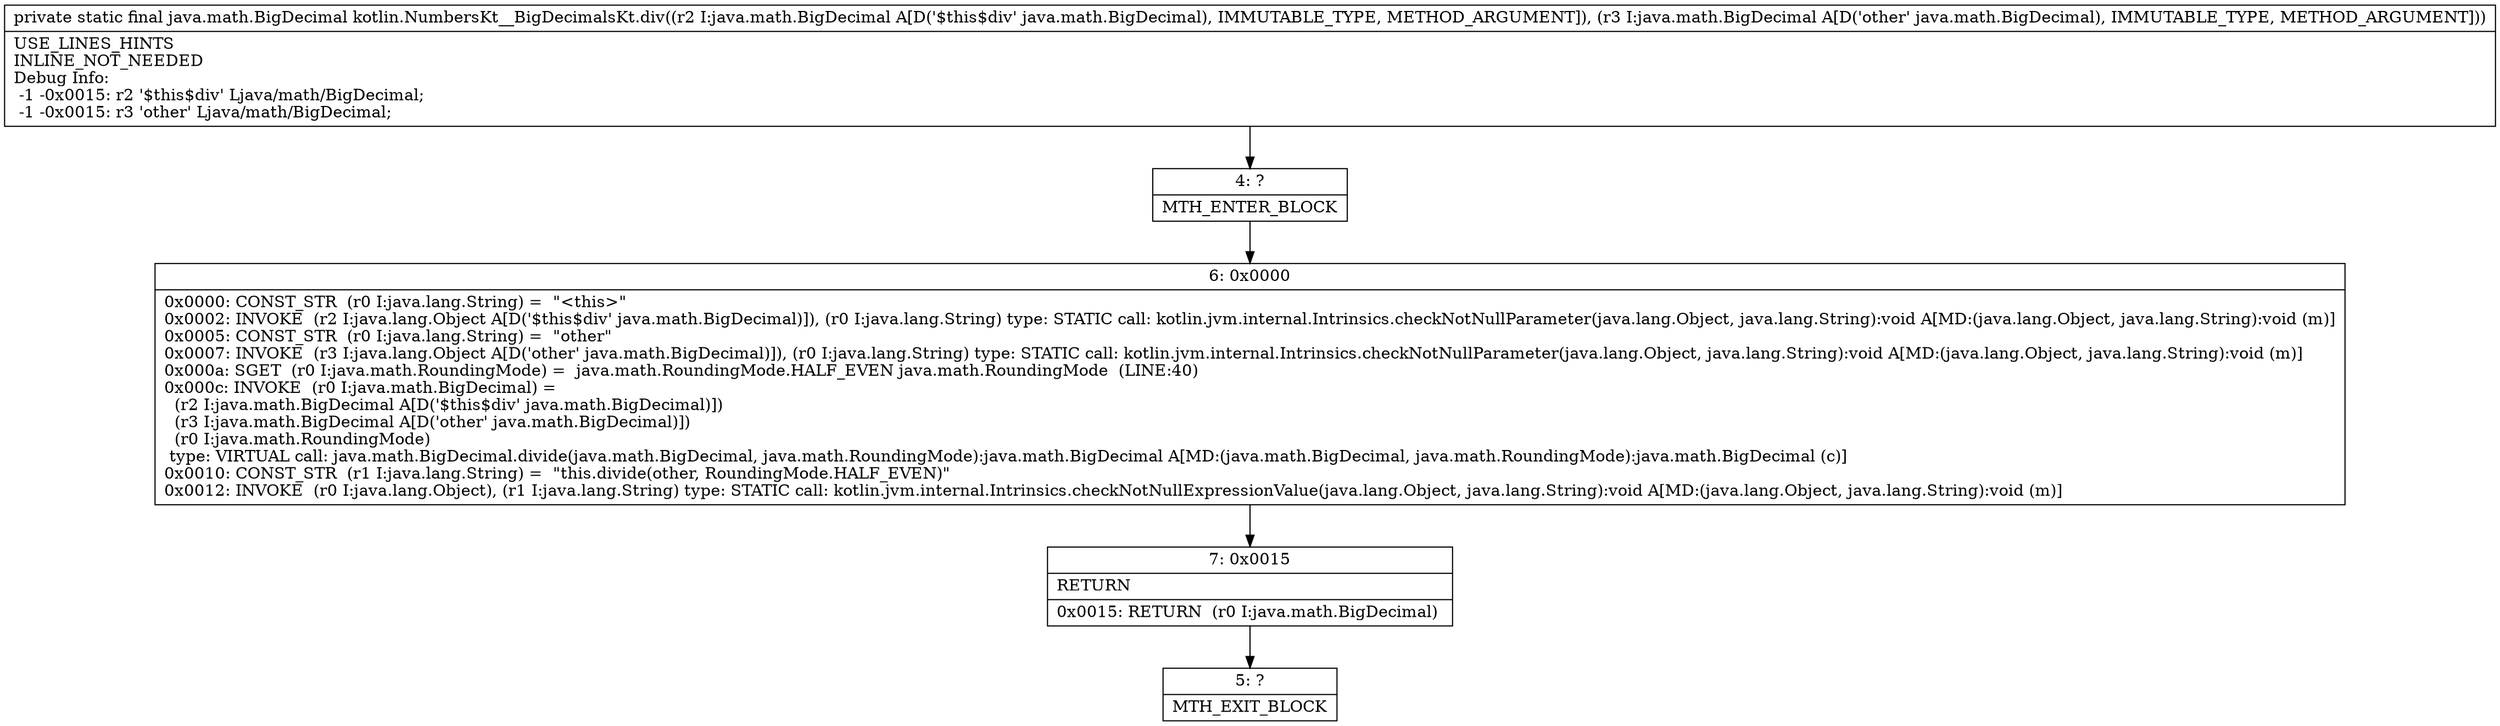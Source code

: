 digraph "CFG forkotlin.NumbersKt__BigDecimalsKt.div(Ljava\/math\/BigDecimal;Ljava\/math\/BigDecimal;)Ljava\/math\/BigDecimal;" {
Node_4 [shape=record,label="{4\:\ ?|MTH_ENTER_BLOCK\l}"];
Node_6 [shape=record,label="{6\:\ 0x0000|0x0000: CONST_STR  (r0 I:java.lang.String) =  \"\<this\>\" \l0x0002: INVOKE  (r2 I:java.lang.Object A[D('$this$div' java.math.BigDecimal)]), (r0 I:java.lang.String) type: STATIC call: kotlin.jvm.internal.Intrinsics.checkNotNullParameter(java.lang.Object, java.lang.String):void A[MD:(java.lang.Object, java.lang.String):void (m)]\l0x0005: CONST_STR  (r0 I:java.lang.String) =  \"other\" \l0x0007: INVOKE  (r3 I:java.lang.Object A[D('other' java.math.BigDecimal)]), (r0 I:java.lang.String) type: STATIC call: kotlin.jvm.internal.Intrinsics.checkNotNullParameter(java.lang.Object, java.lang.String):void A[MD:(java.lang.Object, java.lang.String):void (m)]\l0x000a: SGET  (r0 I:java.math.RoundingMode) =  java.math.RoundingMode.HALF_EVEN java.math.RoundingMode  (LINE:40)\l0x000c: INVOKE  (r0 I:java.math.BigDecimal) = \l  (r2 I:java.math.BigDecimal A[D('$this$div' java.math.BigDecimal)])\l  (r3 I:java.math.BigDecimal A[D('other' java.math.BigDecimal)])\l  (r0 I:java.math.RoundingMode)\l type: VIRTUAL call: java.math.BigDecimal.divide(java.math.BigDecimal, java.math.RoundingMode):java.math.BigDecimal A[MD:(java.math.BigDecimal, java.math.RoundingMode):java.math.BigDecimal (c)]\l0x0010: CONST_STR  (r1 I:java.lang.String) =  \"this.divide(other, RoundingMode.HALF_EVEN)\" \l0x0012: INVOKE  (r0 I:java.lang.Object), (r1 I:java.lang.String) type: STATIC call: kotlin.jvm.internal.Intrinsics.checkNotNullExpressionValue(java.lang.Object, java.lang.String):void A[MD:(java.lang.Object, java.lang.String):void (m)]\l}"];
Node_7 [shape=record,label="{7\:\ 0x0015|RETURN\l|0x0015: RETURN  (r0 I:java.math.BigDecimal) \l}"];
Node_5 [shape=record,label="{5\:\ ?|MTH_EXIT_BLOCK\l}"];
MethodNode[shape=record,label="{private static final java.math.BigDecimal kotlin.NumbersKt__BigDecimalsKt.div((r2 I:java.math.BigDecimal A[D('$this$div' java.math.BigDecimal), IMMUTABLE_TYPE, METHOD_ARGUMENT]), (r3 I:java.math.BigDecimal A[D('other' java.math.BigDecimal), IMMUTABLE_TYPE, METHOD_ARGUMENT]))  | USE_LINES_HINTS\lINLINE_NOT_NEEDED\lDebug Info:\l  \-1 \-0x0015: r2 '$this$div' Ljava\/math\/BigDecimal;\l  \-1 \-0x0015: r3 'other' Ljava\/math\/BigDecimal;\l}"];
MethodNode -> Node_4;Node_4 -> Node_6;
Node_6 -> Node_7;
Node_7 -> Node_5;
}

